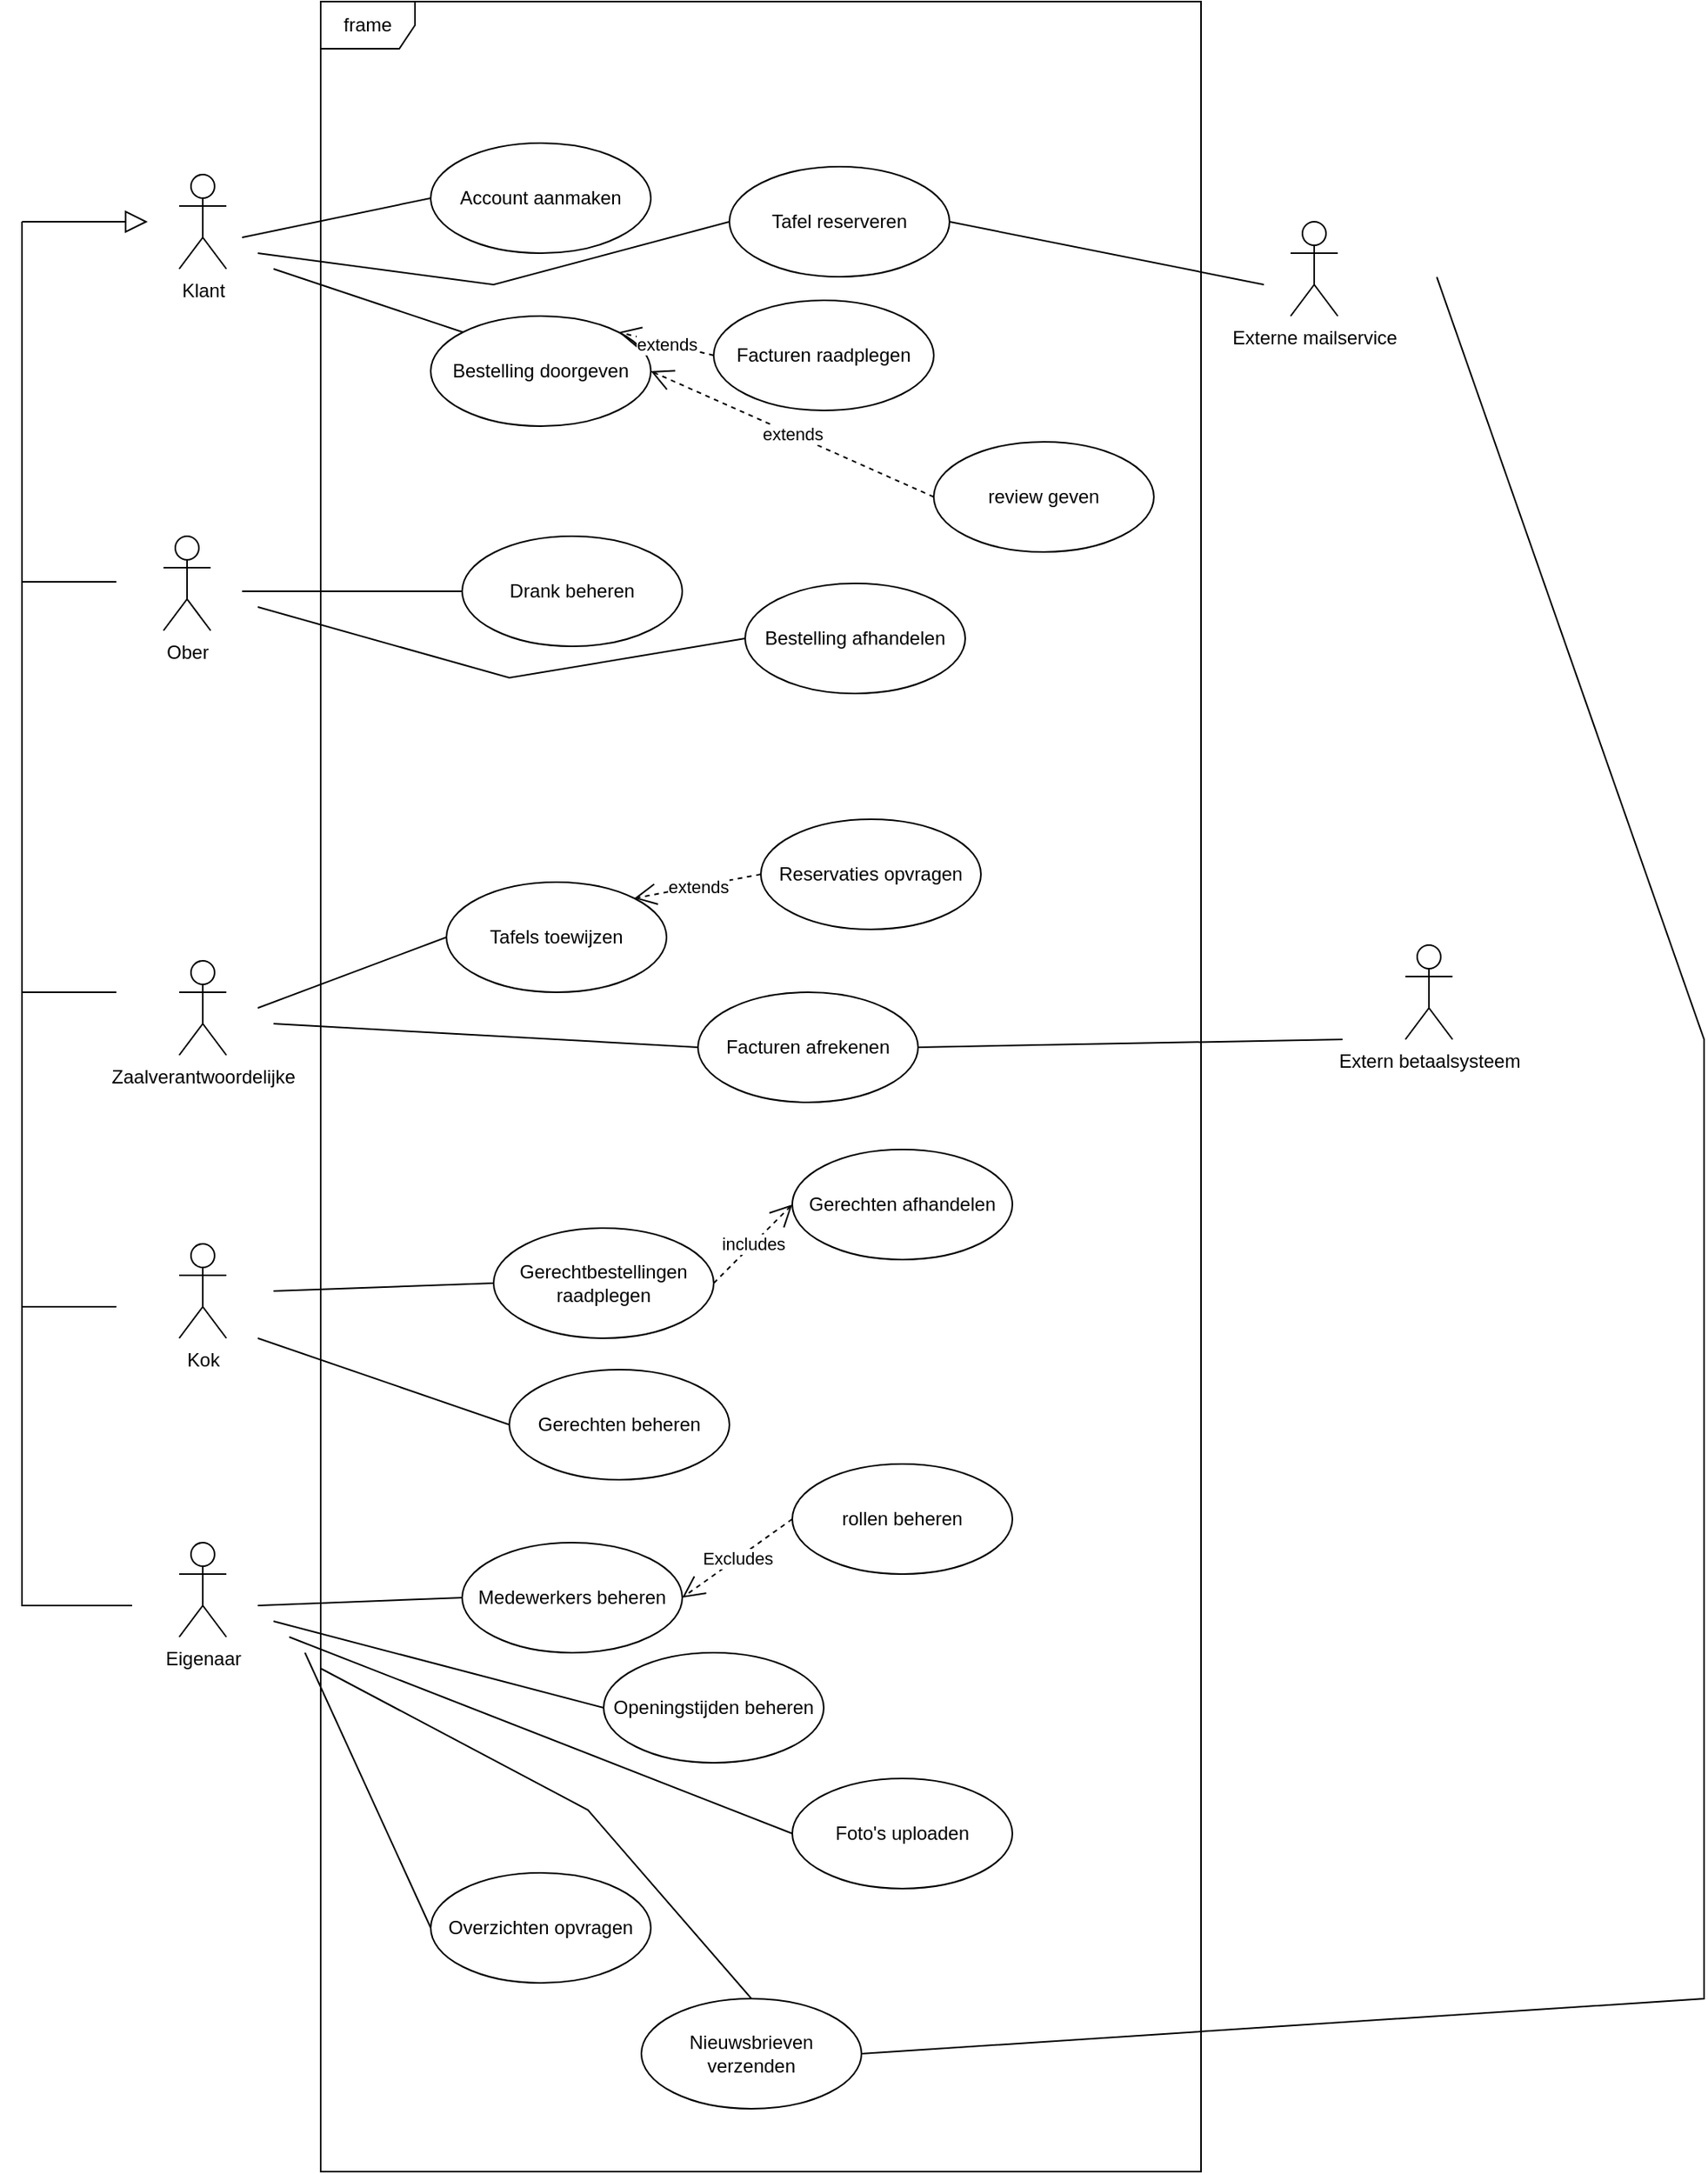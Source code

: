 <mxfile version="20.8.10" type="device"><diagram name="Pagina-1" id="YcCdliY7HSCmYJmfGS6-"><mxGraphModel dx="1105" dy="1823" grid="1" gridSize="10" guides="1" tooltips="1" connect="1" arrows="1" fold="1" page="1" pageScale="1" pageWidth="827" pageHeight="1169" math="0" shadow="0"><root><mxCell id="0"/><mxCell id="1" parent="0"/><mxCell id="kZ2du3IIntAQb-EHcHg9-1" value="Klant" style="shape=umlActor;verticalLabelPosition=bottom;verticalAlign=top;html=1;outlineConnect=0;" parent="1" vertex="1"><mxGeometry x="120" y="40" width="30" height="60" as="geometry"/></mxCell><mxCell id="kZ2du3IIntAQb-EHcHg9-2" value="Ober" style="shape=umlActor;verticalLabelPosition=bottom;verticalAlign=top;html=1;outlineConnect=0;" parent="1" vertex="1"><mxGeometry x="110" y="270" width="30" height="60" as="geometry"/></mxCell><mxCell id="kZ2du3IIntAQb-EHcHg9-3" value="Zaalverantwoordelijke" style="shape=umlActor;verticalLabelPosition=bottom;verticalAlign=top;html=1;outlineConnect=0;" parent="1" vertex="1"><mxGeometry x="120" y="540" width="30" height="60" as="geometry"/></mxCell><mxCell id="kZ2du3IIntAQb-EHcHg9-4" value="Kok" style="shape=umlActor;verticalLabelPosition=bottom;verticalAlign=top;html=1;outlineConnect=0;" parent="1" vertex="1"><mxGeometry x="120" y="720" width="30" height="60" as="geometry"/></mxCell><mxCell id="kZ2du3IIntAQb-EHcHg9-5" value="Eigenaar" style="shape=umlActor;verticalLabelPosition=bottom;verticalAlign=top;html=1;outlineConnect=0;" parent="1" vertex="1"><mxGeometry x="120" y="910" width="30" height="60" as="geometry"/></mxCell><mxCell id="kZ2du3IIntAQb-EHcHg9-8" value="frame" style="shape=umlFrame;whiteSpace=wrap;html=1;" parent="1" vertex="1"><mxGeometry x="210" y="-70" width="560" height="1380" as="geometry"/></mxCell><mxCell id="kZ2du3IIntAQb-EHcHg9-9" value="Account aanmaken" style="ellipse;whiteSpace=wrap;html=1;" parent="1" vertex="1"><mxGeometry x="280" y="20" width="140" height="70" as="geometry"/></mxCell><mxCell id="kZ2du3IIntAQb-EHcHg9-13" value="" style="endArrow=none;html=1;rounded=0;entryX=0;entryY=0.5;entryDx=0;entryDy=0;" parent="1" target="kZ2du3IIntAQb-EHcHg9-9" edge="1"><mxGeometry width="50" height="50" relative="1" as="geometry"><mxPoint x="160" y="80" as="sourcePoint"/><mxPoint x="390" y="150" as="targetPoint"/></mxGeometry></mxCell><mxCell id="HwXETog9Du_f1K2-9Dvj-1" value="Tafel reserveren" style="ellipse;whiteSpace=wrap;html=1;" parent="1" vertex="1"><mxGeometry x="470" y="35" width="140" height="70" as="geometry"/></mxCell><mxCell id="HwXETog9Du_f1K2-9Dvj-2" value="" style="endArrow=none;html=1;rounded=0;entryX=0;entryY=0.5;entryDx=0;entryDy=0;" parent="1" target="HwXETog9Du_f1K2-9Dvj-1" edge="1"><mxGeometry width="50" height="50" relative="1" as="geometry"><mxPoint x="170.0" y="90" as="sourcePoint"/><mxPoint x="290.0" y="65" as="targetPoint"/><Array as="points"><mxPoint x="320" y="110"/></Array></mxGeometry></mxCell><mxCell id="HwXETog9Du_f1K2-9Dvj-3" value="Bestelling doorgeven" style="ellipse;whiteSpace=wrap;html=1;" parent="1" vertex="1"><mxGeometry x="280" y="130" width="140" height="70" as="geometry"/></mxCell><mxCell id="HwXETog9Du_f1K2-9Dvj-7" value="Externe mailservice" style="shape=umlActor;verticalLabelPosition=bottom;verticalAlign=top;html=1;" parent="1" vertex="1"><mxGeometry x="827" y="70" width="30" height="60" as="geometry"/></mxCell><mxCell id="HwXETog9Du_f1K2-9Dvj-8" value="" style="endArrow=none;html=1;rounded=0;entryX=1;entryY=0.5;entryDx=0;entryDy=0;" parent="1" target="HwXETog9Du_f1K2-9Dvj-1" edge="1"><mxGeometry width="50" height="50" relative="1" as="geometry"><mxPoint x="810" y="110" as="sourcePoint"/><mxPoint x="290" y="155" as="targetPoint"/></mxGeometry></mxCell><mxCell id="HwXETog9Du_f1K2-9Dvj-9" value="" style="endArrow=none;html=1;rounded=0;entryX=0;entryY=0;entryDx=0;entryDy=0;" parent="1" target="HwXETog9Du_f1K2-9Dvj-3" edge="1"><mxGeometry width="50" height="50" relative="1" as="geometry"><mxPoint x="180.0" y="100" as="sourcePoint"/><mxPoint x="290" y="155" as="targetPoint"/></mxGeometry></mxCell><mxCell id="HwXETog9Du_f1K2-9Dvj-10" value="Facturen raadplegen" style="ellipse;whiteSpace=wrap;html=1;" parent="1" vertex="1"><mxGeometry x="460" y="120" width="140" height="70" as="geometry"/></mxCell><mxCell id="HwXETog9Du_f1K2-9Dvj-11" value="extends" style="endArrow=open;endSize=12;dashed=1;html=1;rounded=0;exitX=0;exitY=0.5;exitDx=0;exitDy=0;entryX=1;entryY=0;entryDx=0;entryDy=0;" parent="1" source="HwXETog9Du_f1K2-9Dvj-10" target="HwXETog9Du_f1K2-9Dvj-3" edge="1"><mxGeometry width="160" relative="1" as="geometry"><mxPoint x="600" y="330" as="sourcePoint"/><mxPoint x="760" y="330" as="targetPoint"/></mxGeometry></mxCell><mxCell id="HwXETog9Du_f1K2-9Dvj-12" value="review geven" style="ellipse;whiteSpace=wrap;html=1;" parent="1" vertex="1"><mxGeometry x="600" y="210" width="140" height="70" as="geometry"/></mxCell><mxCell id="HwXETog9Du_f1K2-9Dvj-13" value="extends" style="endArrow=open;endSize=12;dashed=1;html=1;rounded=0;exitX=0;exitY=0.5;exitDx=0;exitDy=0;entryX=1;entryY=0.5;entryDx=0;entryDy=0;" parent="1" source="HwXETog9Du_f1K2-9Dvj-12" target="HwXETog9Du_f1K2-9Dvj-3" edge="1"><mxGeometry width="160" relative="1" as="geometry"><mxPoint x="470.0" y="215" as="sourcePoint"/><mxPoint x="400.005" y="240.508" as="targetPoint"/></mxGeometry></mxCell><mxCell id="HwXETog9Du_f1K2-9Dvj-14" value="Bestelling afhandelen" style="ellipse;whiteSpace=wrap;html=1;" parent="1" vertex="1"><mxGeometry x="480" y="300" width="140" height="70" as="geometry"/></mxCell><mxCell id="HwXETog9Du_f1K2-9Dvj-15" value="Drank beheren" style="ellipse;whiteSpace=wrap;html=1;" parent="1" vertex="1"><mxGeometry x="300" y="270" width="140" height="70" as="geometry"/></mxCell><mxCell id="HwXETog9Du_f1K2-9Dvj-16" value="" style="endArrow=none;html=1;rounded=0;entryX=0;entryY=0.5;entryDx=0;entryDy=0;" parent="1" target="HwXETog9Du_f1K2-9Dvj-15" edge="1"><mxGeometry width="50" height="50" relative="1" as="geometry"><mxPoint x="160" y="305" as="sourcePoint"/><mxPoint x="309.995" y="150.508" as="targetPoint"/></mxGeometry></mxCell><mxCell id="HwXETog9Du_f1K2-9Dvj-17" value="" style="endArrow=none;html=1;rounded=0;entryX=0;entryY=0.5;entryDx=0;entryDy=0;" parent="1" target="HwXETog9Du_f1K2-9Dvj-14" edge="1"><mxGeometry width="50" height="50" relative="1" as="geometry"><mxPoint x="170" y="315" as="sourcePoint"/><mxPoint x="310" y="315" as="targetPoint"/><Array as="points"><mxPoint x="330" y="360"/></Array></mxGeometry></mxCell><mxCell id="HwXETog9Du_f1K2-9Dvj-18" value="Tafels toewijzen" style="ellipse;whiteSpace=wrap;html=1;" parent="1" vertex="1"><mxGeometry x="290" y="490" width="140" height="70" as="geometry"/></mxCell><mxCell id="HwXETog9Du_f1K2-9Dvj-19" value="" style="endArrow=none;html=1;rounded=0;entryX=0;entryY=0.5;entryDx=0;entryDy=0;" parent="1" target="HwXETog9Du_f1K2-9Dvj-18" edge="1"><mxGeometry width="50" height="50" relative="1" as="geometry"><mxPoint x="170" y="570" as="sourcePoint"/><mxPoint x="310" y="315" as="targetPoint"/></mxGeometry></mxCell><mxCell id="HwXETog9Du_f1K2-9Dvj-20" value="Reservaties opvragen" style="ellipse;whiteSpace=wrap;html=1;" parent="1" vertex="1"><mxGeometry x="490" y="450" width="140" height="70" as="geometry"/></mxCell><mxCell id="HwXETog9Du_f1K2-9Dvj-22" value="extends" style="endArrow=open;endSize=12;dashed=1;html=1;rounded=0;exitX=0;exitY=0.5;exitDx=0;exitDy=0;entryX=1;entryY=0;entryDx=0;entryDy=0;" parent="1" source="HwXETog9Du_f1K2-9Dvj-20" target="HwXETog9Du_f1K2-9Dvj-18" edge="1"><mxGeometry width="160" relative="1" as="geometry"><mxPoint x="610" y="255" as="sourcePoint"/><mxPoint x="430.0" y="175" as="targetPoint"/></mxGeometry></mxCell><mxCell id="HwXETog9Du_f1K2-9Dvj-23" value="Facturen afrekenen" style="ellipse;whiteSpace=wrap;html=1;" parent="1" vertex="1"><mxGeometry x="450" y="560" width="140" height="70" as="geometry"/></mxCell><mxCell id="HwXETog9Du_f1K2-9Dvj-24" value="" style="endArrow=none;html=1;rounded=0;entryX=0;entryY=0.5;entryDx=0;entryDy=0;" parent="1" target="HwXETog9Du_f1K2-9Dvj-23" edge="1"><mxGeometry width="50" height="50" relative="1" as="geometry"><mxPoint x="180" y="580" as="sourcePoint"/><mxPoint x="300" y="535" as="targetPoint"/></mxGeometry></mxCell><mxCell id="HwXETog9Du_f1K2-9Dvj-25" value="" style="endArrow=none;html=1;rounded=0;entryX=1;entryY=0.5;entryDx=0;entryDy=0;" parent="1" target="HwXETog9Du_f1K2-9Dvj-23" edge="1"><mxGeometry width="50" height="50" relative="1" as="geometry"><mxPoint x="860" y="590" as="sourcePoint"/><mxPoint x="620" y="80" as="targetPoint"/></mxGeometry></mxCell><mxCell id="HwXETog9Du_f1K2-9Dvj-26" value="Extern betaalsysteem" style="shape=umlActor;verticalLabelPosition=bottom;verticalAlign=top;html=1;" parent="1" vertex="1"><mxGeometry x="900" y="530" width="30" height="60" as="geometry"/></mxCell><mxCell id="5CDFt7ciQ4aWb4GCR9z1-1" value="Gerechtbestellingen raadplegen" style="ellipse;whiteSpace=wrap;html=1;" vertex="1" parent="1"><mxGeometry x="320" y="710" width="140" height="70" as="geometry"/></mxCell><mxCell id="5CDFt7ciQ4aWb4GCR9z1-2" value="Gerechten beheren" style="ellipse;whiteSpace=wrap;html=1;" vertex="1" parent="1"><mxGeometry x="330" y="800" width="140" height="70" as="geometry"/></mxCell><mxCell id="5CDFt7ciQ4aWb4GCR9z1-3" value="Gerechten afhandelen" style="ellipse;whiteSpace=wrap;html=1;" vertex="1" parent="1"><mxGeometry x="510" y="660" width="140" height="70" as="geometry"/></mxCell><mxCell id="5CDFt7ciQ4aWb4GCR9z1-4" value="" style="endArrow=none;html=1;rounded=0;entryX=0;entryY=0.5;entryDx=0;entryDy=0;" edge="1" parent="1" target="5CDFt7ciQ4aWb4GCR9z1-1"><mxGeometry width="50" height="50" relative="1" as="geometry"><mxPoint x="180" y="750" as="sourcePoint"/><mxPoint x="460" y="605" as="targetPoint"/></mxGeometry></mxCell><mxCell id="5CDFt7ciQ4aWb4GCR9z1-5" value="includes" style="endArrow=open;endSize=12;dashed=1;html=1;rounded=0;exitX=1;exitY=0.5;exitDx=0;exitDy=0;entryX=0;entryY=0.5;entryDx=0;entryDy=0;" edge="1" parent="1" source="5CDFt7ciQ4aWb4GCR9z1-1" target="5CDFt7ciQ4aWb4GCR9z1-3"><mxGeometry width="160" relative="1" as="geometry"><mxPoint x="470" y="660" as="sourcePoint"/><mxPoint x="389.497" y="675.251" as="targetPoint"/></mxGeometry></mxCell><mxCell id="5CDFt7ciQ4aWb4GCR9z1-6" value="" style="endArrow=none;html=1;rounded=0;entryX=0;entryY=0.5;entryDx=0;entryDy=0;" edge="1" parent="1" target="5CDFt7ciQ4aWb4GCR9z1-2"><mxGeometry width="50" height="50" relative="1" as="geometry"><mxPoint x="170" y="780" as="sourcePoint"/><mxPoint x="330" y="755" as="targetPoint"/></mxGeometry></mxCell><mxCell id="5CDFt7ciQ4aWb4GCR9z1-7" value="Medewerkers beheren" style="ellipse;whiteSpace=wrap;html=1;" vertex="1" parent="1"><mxGeometry x="300" y="910" width="140" height="70" as="geometry"/></mxCell><mxCell id="5CDFt7ciQ4aWb4GCR9z1-8" value="rollen beheren" style="ellipse;whiteSpace=wrap;html=1;" vertex="1" parent="1"><mxGeometry x="510" y="860" width="140" height="70" as="geometry"/></mxCell><mxCell id="5CDFt7ciQ4aWb4GCR9z1-10" value="" style="endArrow=none;html=1;rounded=0;entryX=0;entryY=0.5;entryDx=0;entryDy=0;" edge="1" parent="1" target="5CDFt7ciQ4aWb4GCR9z1-7"><mxGeometry width="50" height="50" relative="1" as="geometry"><mxPoint x="170" y="950" as="sourcePoint"/><mxPoint x="340" y="845" as="targetPoint"/></mxGeometry></mxCell><mxCell id="5CDFt7ciQ4aWb4GCR9z1-11" value="Overzichten opvragen" style="ellipse;whiteSpace=wrap;html=1;" vertex="1" parent="1"><mxGeometry x="280" y="1120" width="140" height="70" as="geometry"/></mxCell><mxCell id="5CDFt7ciQ4aWb4GCR9z1-12" value="Nieuwsbrieven verzenden" style="ellipse;whiteSpace=wrap;html=1;" vertex="1" parent="1"><mxGeometry x="414" y="1200" width="140" height="70" as="geometry"/></mxCell><mxCell id="5CDFt7ciQ4aWb4GCR9z1-13" value="Foto's uploaden" style="ellipse;whiteSpace=wrap;html=1;" vertex="1" parent="1"><mxGeometry x="510" y="1060" width="140" height="70" as="geometry"/></mxCell><mxCell id="5CDFt7ciQ4aWb4GCR9z1-14" value="Openingstijden beheren" style="ellipse;whiteSpace=wrap;html=1;" vertex="1" parent="1"><mxGeometry x="390" y="980" width="140" height="70" as="geometry"/></mxCell><mxCell id="5CDFt7ciQ4aWb4GCR9z1-16" value="" style="endArrow=none;html=1;rounded=0;entryX=0;entryY=0.5;entryDx=0;entryDy=0;" edge="1" parent="1" target="5CDFt7ciQ4aWb4GCR9z1-14"><mxGeometry width="50" height="50" relative="1" as="geometry"><mxPoint x="180" y="960" as="sourcePoint"/><mxPoint x="310" y="955" as="targetPoint"/></mxGeometry></mxCell><mxCell id="5CDFt7ciQ4aWb4GCR9z1-17" value="" style="endArrow=none;html=1;rounded=0;entryX=0;entryY=0.5;entryDx=0;entryDy=0;" edge="1" parent="1" target="5CDFt7ciQ4aWb4GCR9z1-13"><mxGeometry width="50" height="50" relative="1" as="geometry"><mxPoint x="190" y="970" as="sourcePoint"/><mxPoint x="400" y="1025" as="targetPoint"/></mxGeometry></mxCell><mxCell id="5CDFt7ciQ4aWb4GCR9z1-18" value="" style="endArrow=none;html=1;rounded=0;entryX=0;entryY=0.5;entryDx=0;entryDy=0;" edge="1" parent="1" target="5CDFt7ciQ4aWb4GCR9z1-11"><mxGeometry width="50" height="50" relative="1" as="geometry"><mxPoint x="200" y="980" as="sourcePoint"/><mxPoint x="410" y="1035" as="targetPoint"/></mxGeometry></mxCell><mxCell id="5CDFt7ciQ4aWb4GCR9z1-19" value="" style="endArrow=none;html=1;rounded=0;entryX=0.5;entryY=0;entryDx=0;entryDy=0;" edge="1" parent="1" target="5CDFt7ciQ4aWb4GCR9z1-12"><mxGeometry width="50" height="50" relative="1" as="geometry"><mxPoint x="210" y="990" as="sourcePoint"/><mxPoint x="420" y="1045" as="targetPoint"/><Array as="points"><mxPoint x="380" y="1080"/></Array></mxGeometry></mxCell><mxCell id="5CDFt7ciQ4aWb4GCR9z1-20" value="" style="endArrow=none;html=1;rounded=0;entryX=1;entryY=0.5;entryDx=0;entryDy=0;" edge="1" parent="1" target="5CDFt7ciQ4aWb4GCR9z1-12"><mxGeometry width="50" height="50" relative="1" as="geometry"><mxPoint x="920" y="105.2" as="sourcePoint"/><mxPoint x="430" y="1055" as="targetPoint"/><Array as="points"><mxPoint x="1090" y="590"/><mxPoint x="1090" y="1200"/></Array></mxGeometry></mxCell><mxCell id="5CDFt7ciQ4aWb4GCR9z1-21" value="Excludes" style="endArrow=open;endSize=12;dashed=1;html=1;rounded=0;exitX=0;exitY=0.5;exitDx=0;exitDy=0;entryX=1;entryY=0.5;entryDx=0;entryDy=0;" edge="1" parent="1" source="5CDFt7ciQ4aWb4GCR9z1-8" target="5CDFt7ciQ4aWb4GCR9z1-7"><mxGeometry width="160" relative="1" as="geometry"><mxPoint x="470" y="755" as="sourcePoint"/><mxPoint x="520.0" y="705" as="targetPoint"/></mxGeometry></mxCell><mxCell id="5CDFt7ciQ4aWb4GCR9z1-22" value="" style="endArrow=none;html=1;rounded=0;" edge="1" parent="1"><mxGeometry width="50" height="50" relative="1" as="geometry"><mxPoint x="20" y="70" as="sourcePoint"/><mxPoint x="90" y="950" as="targetPoint"/><Array as="points"><mxPoint x="20" y="950"/></Array></mxGeometry></mxCell><mxCell id="5CDFt7ciQ4aWb4GCR9z1-23" value="" style="endArrow=none;html=1;rounded=0;" edge="1" parent="1"><mxGeometry width="50" height="50" relative="1" as="geometry"><mxPoint x="20" y="560" as="sourcePoint"/><mxPoint x="80" y="560" as="targetPoint"/></mxGeometry></mxCell><mxCell id="5CDFt7ciQ4aWb4GCR9z1-24" value="" style="endArrow=none;html=1;rounded=0;" edge="1" parent="1"><mxGeometry width="50" height="50" relative="1" as="geometry"><mxPoint x="20" y="760" as="sourcePoint"/><mxPoint x="80" y="760" as="targetPoint"/></mxGeometry></mxCell><mxCell id="5CDFt7ciQ4aWb4GCR9z1-25" value="" style="endArrow=none;html=1;rounded=0;" edge="1" parent="1"><mxGeometry width="50" height="50" relative="1" as="geometry"><mxPoint x="20" y="298.95" as="sourcePoint"/><mxPoint x="80" y="298.95" as="targetPoint"/></mxGeometry></mxCell><mxCell id="5CDFt7ciQ4aWb4GCR9z1-27" value="" style="endArrow=block;endFill=0;endSize=12;html=1;rounded=0;" edge="1" parent="1"><mxGeometry width="160" relative="1" as="geometry"><mxPoint x="20" y="70" as="sourcePoint"/><mxPoint x="100" y="70" as="targetPoint"/></mxGeometry></mxCell></root></mxGraphModel></diagram></mxfile>